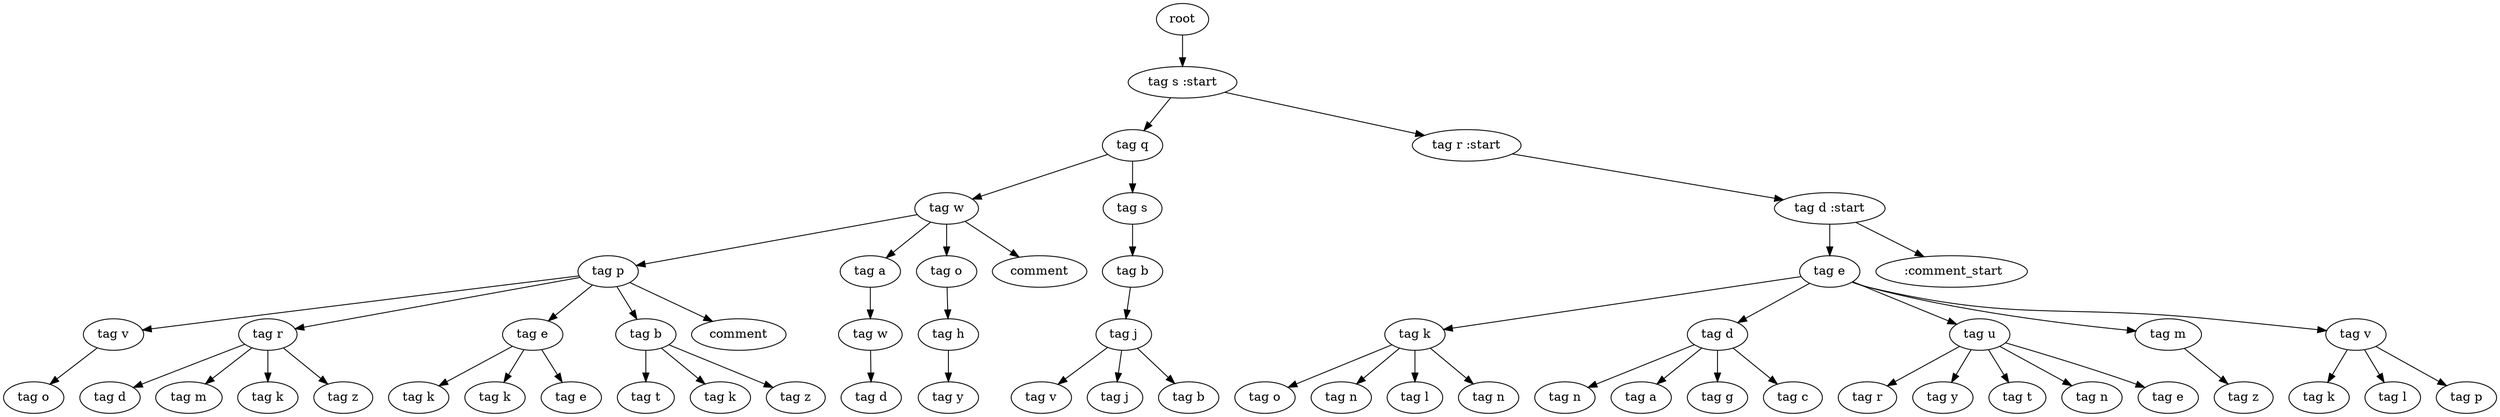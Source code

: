 digraph Tree{
0[label="root"];
0->00
00[label="tag s :start"];
00->000
000[label="tag q"];
000->0000
0000[label="tag w"];
0000->00000
00000[label="tag p"];
00000->000000
000000[label="tag v"];
000000->0000000
0000000[label="tag o"];
00000->000001
000001[label="tag r"];
000001->0000010
0000010[label="tag d"];
000001->0000011
0000011[label="tag m"];
000001->0000012
0000012[label="tag k"];
000001->0000013
0000013[label="tag z"];
00000->000002
000002[label="tag e"];
000002->0000020
0000020[label="tag k"];
000002->0000021
0000021[label="tag k"];
000002->0000022
0000022[label="tag e"];
00000->000003
000003[label="tag b"];
000003->0000030
0000030[label="tag t"];
000003->0000031
0000031[label="tag k"];
000003->0000032
0000032[label="tag z"];
00000->000004
000004[label="comment"];
0000->00001
00001[label="tag a"];
00001->000010
000010[label="tag w"];
000010->0000100
0000100[label="tag d"];
0000->00002
00002[label="tag o"];
00002->000020
000020[label="tag h"];
000020->0000200
0000200[label="tag y"];
0000->00003
00003[label="comment"];
000->0001
0001[label="tag s"];
0001->00010
00010[label="tag b"];
00010->000100
000100[label="tag j"];
000100->0001000
0001000[label="tag v"];
000100->0001001
0001001[label="tag j"];
000100->0001002
0001002[label="tag b"];
00->001
001[label="tag r :start"];
001->0010
0010[label="tag d :start"];
0010->00100
00100[label="tag e"];
00100->001000
001000[label="tag k"];
001000->0010000
0010000[label="tag o"];
001000->0010001
0010001[label="tag n"];
001000->0010002
0010002[label="tag l"];
001000->0010003
0010003[label="tag n"];
00100->001001
001001[label="tag d"];
001001->0010010
0010010[label="tag n"];
001001->0010011
0010011[label="tag a"];
001001->0010012
0010012[label="tag g"];
001001->0010013
0010013[label="tag c"];
00100->001002
001002[label="tag u"];
001002->0010020
0010020[label="tag r"];
001002->0010021
0010021[label="tag y"];
001002->0010022
0010022[label="tag t"];
001002->0010023
0010023[label="tag n"];
001002->0010024
0010024[label="tag e"];
00100->001003
001003[label="tag m"];
001003->0010030
0010030[label="tag z"];
00100->001004
001004[label="tag v"];
001004->0010040
0010040[label="tag k"];
001004->0010041
0010041[label="tag l"];
001004->0010042
0010042[label="tag p"];
0010->00101
00101[label=" :comment_start"];
}
